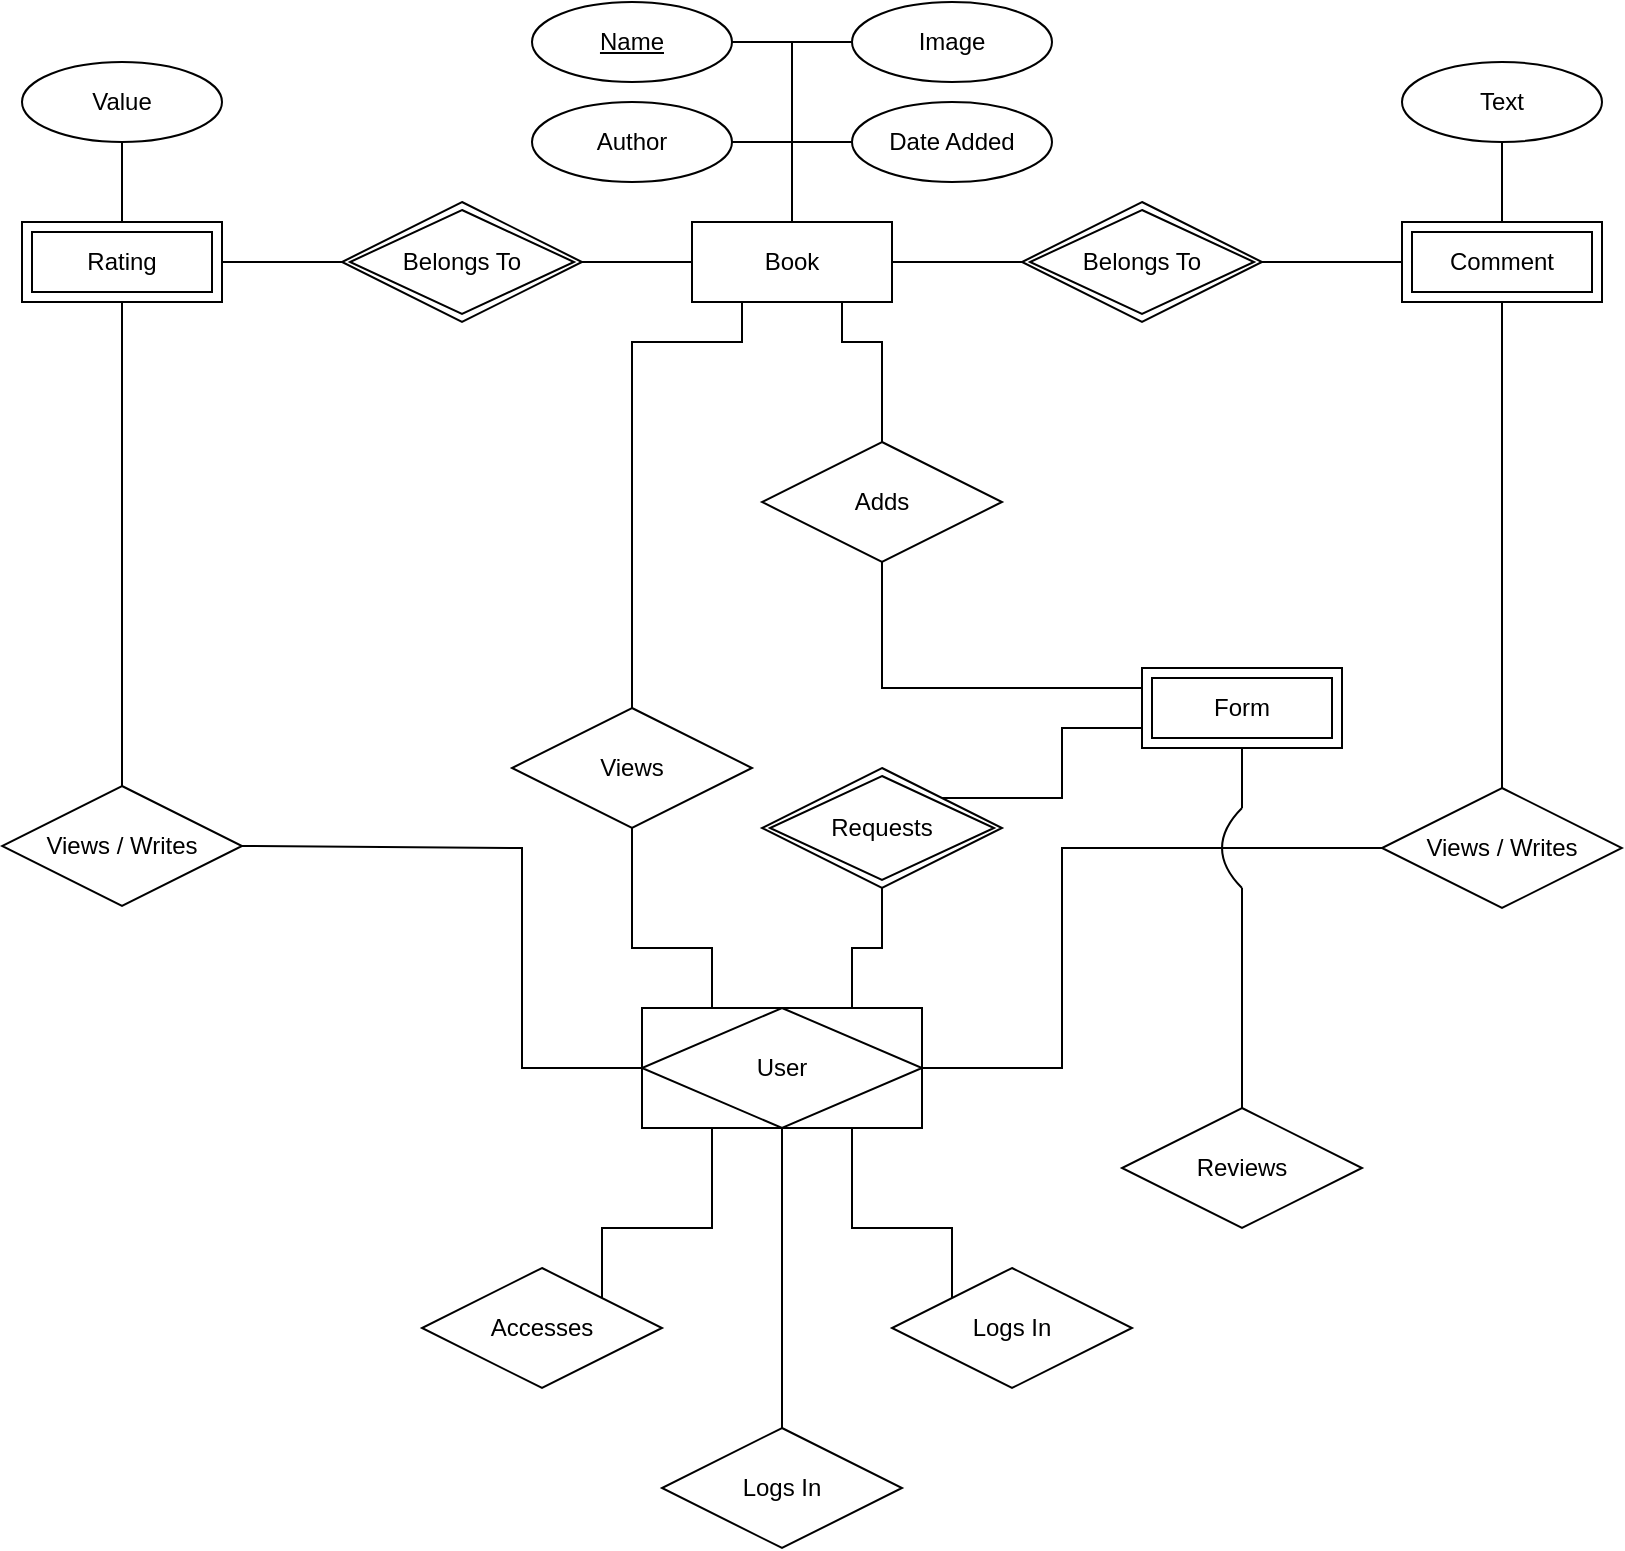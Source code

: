 <mxfile version="28.1.2">
  <diagram id="R2lEEEUBdFMjLlhIrx00" name="Page-1">
    <mxGraphModel dx="629" dy="313" grid="1" gridSize="10" guides="1" tooltips="1" connect="1" arrows="1" fold="1" page="1" pageScale="1" pageWidth="1654" pageHeight="2336" math="0" shadow="0" extFonts="Permanent Marker^https://fonts.googleapis.com/css?family=Permanent+Marker">
      <root>
        <mxCell id="0" />
        <mxCell id="1" parent="0" />
        <mxCell id="_qxPgumP9IlU6FrScyzH-1" value="&lt;div&gt;Book&lt;/div&gt;" style="whiteSpace=wrap;html=1;align=center;" vertex="1" parent="1">
          <mxGeometry x="375" y="350" width="100" height="40" as="geometry" />
        </mxCell>
        <mxCell id="_qxPgumP9IlU6FrScyzH-5" style="edgeStyle=orthogonalEdgeStyle;rounded=0;orthogonalLoop=1;jettySize=auto;html=1;exitX=1;exitY=0.5;exitDx=0;exitDy=0;entryX=0.5;entryY=0;entryDx=0;entryDy=0;endArrow=none;endFill=0;" edge="1" parent="1" source="_qxPgumP9IlU6FrScyzH-2" target="_qxPgumP9IlU6FrScyzH-1">
          <mxGeometry relative="1" as="geometry">
            <mxPoint x="395" y="289.96" as="sourcePoint" />
            <mxPoint x="425" y="379.96" as="targetPoint" />
            <Array as="points">
              <mxPoint x="425" y="260" />
            </Array>
          </mxGeometry>
        </mxCell>
        <mxCell id="_qxPgumP9IlU6FrScyzH-2" value="Name" style="ellipse;whiteSpace=wrap;html=1;align=center;fontStyle=4;" vertex="1" parent="1">
          <mxGeometry x="295" y="240" width="100" height="40" as="geometry" />
        </mxCell>
        <mxCell id="_qxPgumP9IlU6FrScyzH-6" value="&lt;div&gt;Author&lt;/div&gt;" style="ellipse;whiteSpace=wrap;html=1;align=center;" vertex="1" parent="1">
          <mxGeometry x="295" y="290" width="100" height="40" as="geometry" />
        </mxCell>
        <mxCell id="_qxPgumP9IlU6FrScyzH-7" value="Date Added" style="ellipse;whiteSpace=wrap;html=1;align=center;" vertex="1" parent="1">
          <mxGeometry x="455" y="290" width="100" height="40" as="geometry" />
        </mxCell>
        <mxCell id="_qxPgumP9IlU6FrScyzH-10" value="" style="edgeStyle=orthogonalEdgeStyle;rounded=0;orthogonalLoop=1;jettySize=auto;html=1;exitX=1;exitY=0.5;exitDx=0;exitDy=0;entryX=0.5;entryY=0;entryDx=0;entryDy=0;endArrow=none;endFill=0;" edge="1" parent="1" source="_qxPgumP9IlU6FrScyzH-6" target="_qxPgumP9IlU6FrScyzH-1">
          <mxGeometry relative="1" as="geometry">
            <mxPoint x="535" y="310" as="sourcePoint" />
            <mxPoint x="455" y="380" as="targetPoint" />
            <Array as="points">
              <mxPoint x="425" y="310" />
            </Array>
          </mxGeometry>
        </mxCell>
        <mxCell id="_qxPgumP9IlU6FrScyzH-11" value="" style="edgeStyle=orthogonalEdgeStyle;rounded=0;orthogonalLoop=1;jettySize=auto;html=1;endArrow=none;endFill=0;entryX=0.5;entryY=0;entryDx=0;entryDy=0;exitX=0;exitY=0.5;exitDx=0;exitDy=0;" edge="1" parent="1" source="_qxPgumP9IlU6FrScyzH-7" target="_qxPgumP9IlU6FrScyzH-1">
          <mxGeometry relative="1" as="geometry">
            <mxPoint x="485" y="260" as="sourcePoint" />
            <mxPoint x="465" y="280" as="targetPoint" />
            <Array as="points">
              <mxPoint x="455" y="310" />
              <mxPoint x="425" y="310" />
            </Array>
          </mxGeometry>
        </mxCell>
        <mxCell id="_qxPgumP9IlU6FrScyzH-14" style="edgeStyle=orthogonalEdgeStyle;rounded=0;orthogonalLoop=1;jettySize=auto;html=1;exitX=0;exitY=0.5;exitDx=0;exitDy=0;entryX=0.5;entryY=0;entryDx=0;entryDy=0;endArrow=none;endFill=0;" edge="1" parent="1" source="_qxPgumP9IlU6FrScyzH-12" target="_qxPgumP9IlU6FrScyzH-1">
          <mxGeometry relative="1" as="geometry" />
        </mxCell>
        <mxCell id="_qxPgumP9IlU6FrScyzH-12" value="Image" style="ellipse;whiteSpace=wrap;html=1;align=center;" vertex="1" parent="1">
          <mxGeometry x="455" y="240" width="100" height="40" as="geometry" />
        </mxCell>
        <mxCell id="_qxPgumP9IlU6FrScyzH-16" value="Rating" style="shape=ext;margin=3;double=1;whiteSpace=wrap;html=1;align=center;" vertex="1" parent="1">
          <mxGeometry x="40" y="350" width="100" height="40" as="geometry" />
        </mxCell>
        <mxCell id="_qxPgumP9IlU6FrScyzH-17" value="&lt;div&gt;Comment&lt;/div&gt;" style="shape=ext;margin=3;double=1;whiteSpace=wrap;html=1;align=center;" vertex="1" parent="1">
          <mxGeometry x="730" y="350" width="100" height="40" as="geometry" />
        </mxCell>
        <mxCell id="_qxPgumP9IlU6FrScyzH-19" value="&lt;div&gt;Belongs To&lt;/div&gt;" style="shape=rhombus;double=1;perimeter=rhombusPerimeter;whiteSpace=wrap;html=1;align=center;" vertex="1" parent="1">
          <mxGeometry x="200" y="340" width="120" height="60" as="geometry" />
        </mxCell>
        <mxCell id="_qxPgumP9IlU6FrScyzH-20" value="Belongs To" style="shape=rhombus;double=1;perimeter=rhombusPerimeter;whiteSpace=wrap;html=1;align=center;" vertex="1" parent="1">
          <mxGeometry x="540" y="340" width="120" height="60" as="geometry" />
        </mxCell>
        <mxCell id="_qxPgumP9IlU6FrScyzH-21" value="" style="endArrow=none;html=1;rounded=0;exitX=1;exitY=0.5;exitDx=0;exitDy=0;entryX=0;entryY=0.5;entryDx=0;entryDy=0;" edge="1" parent="1" source="_qxPgumP9IlU6FrScyzH-16" target="_qxPgumP9IlU6FrScyzH-19">
          <mxGeometry relative="1" as="geometry">
            <mxPoint x="330" y="430" as="sourcePoint" />
            <mxPoint x="490" y="430" as="targetPoint" />
          </mxGeometry>
        </mxCell>
        <mxCell id="_qxPgumP9IlU6FrScyzH-22" value="" style="endArrow=none;html=1;rounded=0;exitX=1;exitY=0.5;exitDx=0;exitDy=0;entryX=0;entryY=0.5;entryDx=0;entryDy=0;" edge="1" parent="1" source="_qxPgumP9IlU6FrScyzH-19" target="_qxPgumP9IlU6FrScyzH-1">
          <mxGeometry relative="1" as="geometry">
            <mxPoint x="330" y="480" as="sourcePoint" />
            <mxPoint x="390" y="480" as="targetPoint" />
          </mxGeometry>
        </mxCell>
        <mxCell id="_qxPgumP9IlU6FrScyzH-23" value="" style="endArrow=none;html=1;rounded=0;exitX=1;exitY=0.5;exitDx=0;exitDy=0;entryX=0;entryY=0.5;entryDx=0;entryDy=0;" edge="1" parent="1" source="_qxPgumP9IlU6FrScyzH-1" target="_qxPgumP9IlU6FrScyzH-20">
          <mxGeometry relative="1" as="geometry">
            <mxPoint x="410" y="440" as="sourcePoint" />
            <mxPoint x="465" y="440" as="targetPoint" />
          </mxGeometry>
        </mxCell>
        <mxCell id="_qxPgumP9IlU6FrScyzH-24" value="" style="endArrow=none;html=1;rounded=0;exitX=1;exitY=0.5;exitDx=0;exitDy=0;entryX=0;entryY=0.5;entryDx=0;entryDy=0;" edge="1" parent="1" source="_qxPgumP9IlU6FrScyzH-20" target="_qxPgumP9IlU6FrScyzH-17">
          <mxGeometry relative="1" as="geometry">
            <mxPoint x="660" y="490" as="sourcePoint" />
            <mxPoint x="715" y="490" as="targetPoint" />
          </mxGeometry>
        </mxCell>
        <mxCell id="_qxPgumP9IlU6FrScyzH-26" value="Value" style="ellipse;whiteSpace=wrap;html=1;align=center;" vertex="1" parent="1">
          <mxGeometry x="40" y="270" width="100" height="40" as="geometry" />
        </mxCell>
        <mxCell id="_qxPgumP9IlU6FrScyzH-27" value="&lt;div&gt;Text&lt;/div&gt;" style="ellipse;whiteSpace=wrap;html=1;align=center;" vertex="1" parent="1">
          <mxGeometry x="730" y="270" width="100" height="40" as="geometry" />
        </mxCell>
        <mxCell id="_qxPgumP9IlU6FrScyzH-29" value="" style="endArrow=none;html=1;rounded=0;exitX=0.5;exitY=0;exitDx=0;exitDy=0;entryX=0.5;entryY=1;entryDx=0;entryDy=0;" edge="1" parent="1" source="_qxPgumP9IlU6FrScyzH-16" target="_qxPgumP9IlU6FrScyzH-26">
          <mxGeometry relative="1" as="geometry">
            <mxPoint x="160" y="360" as="sourcePoint" />
            <mxPoint x="220" y="360" as="targetPoint" />
          </mxGeometry>
        </mxCell>
        <mxCell id="_qxPgumP9IlU6FrScyzH-30" value="" style="endArrow=none;html=1;rounded=0;exitX=0.5;exitY=0;exitDx=0;exitDy=0;entryX=0.5;entryY=1;entryDx=0;entryDy=0;" edge="1" parent="1" source="_qxPgumP9IlU6FrScyzH-17" target="_qxPgumP9IlU6FrScyzH-27">
          <mxGeometry relative="1" as="geometry">
            <mxPoint x="781" y="355" as="sourcePoint" />
            <mxPoint x="781" y="315" as="targetPoint" />
          </mxGeometry>
        </mxCell>
        <mxCell id="_qxPgumP9IlU6FrScyzH-50" value="&lt;div&gt;Views&lt;/div&gt;" style="shape=rhombus;perimeter=rhombusPerimeter;whiteSpace=wrap;html=1;align=center;" vertex="1" parent="1">
          <mxGeometry x="285" y="593" width="120" height="60" as="geometry" />
        </mxCell>
        <mxCell id="_qxPgumP9IlU6FrScyzH-51" value="" style="endArrow=none;html=1;rounded=0;entryX=0.5;entryY=1;entryDx=0;entryDy=0;exitX=0.25;exitY=0;exitDx=0;exitDy=0;" edge="1" parent="1" source="_qxPgumP9IlU6FrScyzH-81" target="_qxPgumP9IlU6FrScyzH-50">
          <mxGeometry relative="1" as="geometry">
            <mxPoint x="400" y="703" as="sourcePoint" />
            <mxPoint x="470" y="743" as="targetPoint" />
            <Array as="points">
              <mxPoint x="385" y="713" />
              <mxPoint x="345" y="713" />
            </Array>
          </mxGeometry>
        </mxCell>
        <mxCell id="_qxPgumP9IlU6FrScyzH-52" value="" style="endArrow=none;html=1;rounded=0;exitX=0.25;exitY=1;exitDx=0;exitDy=0;entryX=0.5;entryY=0;entryDx=0;entryDy=0;" edge="1" parent="1" source="_qxPgumP9IlU6FrScyzH-1" target="_qxPgumP9IlU6FrScyzH-50">
          <mxGeometry relative="1" as="geometry">
            <mxPoint x="200" y="490" as="sourcePoint" />
            <mxPoint x="360" y="490" as="targetPoint" />
            <Array as="points">
              <mxPoint x="400" y="410" />
              <mxPoint x="345" y="410" />
            </Array>
          </mxGeometry>
        </mxCell>
        <mxCell id="_qxPgumP9IlU6FrScyzH-53" value="Views / Writes" style="shape=rhombus;perimeter=rhombusPerimeter;whiteSpace=wrap;html=1;align=center;" vertex="1" parent="1">
          <mxGeometry x="720" y="633" width="120" height="60" as="geometry" />
        </mxCell>
        <mxCell id="_qxPgumP9IlU6FrScyzH-54" value="Views / Writes" style="shape=rhombus;perimeter=rhombusPerimeter;whiteSpace=wrap;html=1;align=center;" vertex="1" parent="1">
          <mxGeometry x="30" y="632" width="120" height="60" as="geometry" />
        </mxCell>
        <mxCell id="_qxPgumP9IlU6FrScyzH-55" value="" style="endArrow=none;html=1;rounded=0;exitX=1;exitY=0.5;exitDx=0;exitDy=0;entryX=0;entryY=0.5;entryDx=0;entryDy=0;" edge="1" parent="1" source="_qxPgumP9IlU6FrScyzH-54" target="_qxPgumP9IlU6FrScyzH-81">
          <mxGeometry relative="1" as="geometry">
            <mxPoint x="160" y="663" as="sourcePoint" />
            <mxPoint x="375" y="723" as="targetPoint" />
            <Array as="points">
              <mxPoint x="290" y="663" />
              <mxPoint x="290" y="773" />
            </Array>
          </mxGeometry>
        </mxCell>
        <mxCell id="_qxPgumP9IlU6FrScyzH-57" value="" style="endArrow=none;html=1;rounded=0;exitX=0;exitY=0.5;exitDx=0;exitDy=0;entryX=1;entryY=0.5;entryDx=0;entryDy=0;" edge="1" parent="1" source="_qxPgumP9IlU6FrScyzH-53" target="_qxPgumP9IlU6FrScyzH-81">
          <mxGeometry relative="1" as="geometry">
            <mxPoint x="510" y="673" as="sourcePoint" />
            <mxPoint x="475" y="723" as="targetPoint" />
            <Array as="points">
              <mxPoint x="560" y="663" />
              <mxPoint x="560" y="773" />
            </Array>
          </mxGeometry>
        </mxCell>
        <mxCell id="_qxPgumP9IlU6FrScyzH-58" value="" style="endArrow=none;html=1;rounded=0;exitX=0.5;exitY=1;exitDx=0;exitDy=0;exitPerimeter=0;entryX=0.5;entryY=0;entryDx=0;entryDy=0;" edge="1" parent="1" source="_qxPgumP9IlU6FrScyzH-17" target="_qxPgumP9IlU6FrScyzH-53">
          <mxGeometry relative="1" as="geometry">
            <mxPoint x="640" y="590" as="sourcePoint" />
            <mxPoint x="800" y="420" as="targetPoint" />
          </mxGeometry>
        </mxCell>
        <mxCell id="_qxPgumP9IlU6FrScyzH-59" value="" style="endArrow=none;html=1;rounded=0;exitX=0.5;exitY=1;exitDx=0;exitDy=0;exitPerimeter=0;entryX=0.5;entryY=0;entryDx=0;entryDy=0;" edge="1" parent="1" source="_qxPgumP9IlU6FrScyzH-16" target="_qxPgumP9IlU6FrScyzH-54">
          <mxGeometry relative="1" as="geometry">
            <mxPoint x="190" y="450" as="sourcePoint" />
            <mxPoint x="350" y="450" as="targetPoint" />
          </mxGeometry>
        </mxCell>
        <mxCell id="_qxPgumP9IlU6FrScyzH-60" value="Form" style="shape=ext;margin=3;double=1;whiteSpace=wrap;html=1;align=center;" vertex="1" parent="1">
          <mxGeometry x="600" y="573" width="100" height="40" as="geometry" />
        </mxCell>
        <mxCell id="_qxPgumP9IlU6FrScyzH-62" value="&lt;div&gt;Requests&lt;/div&gt;" style="shape=rhombus;double=1;perimeter=rhombusPerimeter;whiteSpace=wrap;html=1;align=center;" vertex="1" parent="1">
          <mxGeometry x="410" y="623" width="120" height="60" as="geometry" />
        </mxCell>
        <mxCell id="_qxPgumP9IlU6FrScyzH-63" value="" style="endArrow=none;html=1;rounded=0;exitX=0.5;exitY=1;exitDx=0;exitDy=0;exitPerimeter=0;entryX=0.75;entryY=0;entryDx=0;entryDy=0;" edge="1" parent="1" source="_qxPgumP9IlU6FrScyzH-62" target="_qxPgumP9IlU6FrScyzH-81">
          <mxGeometry relative="1" as="geometry">
            <mxPoint x="530" y="763" as="sourcePoint" />
            <mxPoint x="450" y="703" as="targetPoint" />
            <Array as="points">
              <mxPoint x="470" y="713" />
              <mxPoint x="455" y="713" />
            </Array>
          </mxGeometry>
        </mxCell>
        <mxCell id="_qxPgumP9IlU6FrScyzH-64" value="&lt;div&gt;Adds&lt;/div&gt;" style="shape=rhombus;perimeter=rhombusPerimeter;whiteSpace=wrap;html=1;align=center;" vertex="1" parent="1">
          <mxGeometry x="410" y="460" width="120" height="60" as="geometry" />
        </mxCell>
        <mxCell id="_qxPgumP9IlU6FrScyzH-66" value="" style="endArrow=none;html=1;rounded=0;exitX=0.5;exitY=1;exitDx=0;exitDy=0;entryX=0;entryY=0.25;entryDx=0;entryDy=0;" edge="1" parent="1" source="_qxPgumP9IlU6FrScyzH-64" target="_qxPgumP9IlU6FrScyzH-60">
          <mxGeometry relative="1" as="geometry">
            <mxPoint x="530" y="583" as="sourcePoint" />
            <mxPoint x="800" y="743" as="targetPoint" />
            <Array as="points">
              <mxPoint x="470" y="583" />
            </Array>
          </mxGeometry>
        </mxCell>
        <mxCell id="_qxPgumP9IlU6FrScyzH-67" value="" style="endArrow=none;html=1;rounded=0;exitX=1;exitY=0;exitDx=0;exitDy=0;entryX=0;entryY=0.75;entryDx=0;entryDy=0;" edge="1" parent="1" source="_qxPgumP9IlU6FrScyzH-62" target="_qxPgumP9IlU6FrScyzH-60">
          <mxGeometry relative="1" as="geometry">
            <mxPoint x="650" y="743" as="sourcePoint" />
            <mxPoint x="810" y="743" as="targetPoint" />
            <Array as="points">
              <mxPoint x="560" y="638" />
              <mxPoint x="560" y="603" />
            </Array>
          </mxGeometry>
        </mxCell>
        <mxCell id="_qxPgumP9IlU6FrScyzH-81" value="User" style="shape=associativeEntity;whiteSpace=wrap;html=1;align=center;" vertex="1" parent="1">
          <mxGeometry x="350" y="743" width="140" height="60" as="geometry" />
        </mxCell>
        <mxCell id="_qxPgumP9IlU6FrScyzH-86" value="" style="endArrow=none;html=1;rounded=0;entryX=0.25;entryY=1;entryDx=0;entryDy=0;exitX=1;exitY=0;exitDx=0;exitDy=0;" edge="1" parent="1" source="_qxPgumP9IlU6FrScyzH-90" target="_qxPgumP9IlU6FrScyzH-81">
          <mxGeometry relative="1" as="geometry">
            <mxPoint x="385" y="843" as="sourcePoint" />
            <mxPoint x="380" y="843" as="targetPoint" />
            <Array as="points">
              <mxPoint x="330" y="853" />
              <mxPoint x="385" y="853" />
            </Array>
          </mxGeometry>
        </mxCell>
        <mxCell id="_qxPgumP9IlU6FrScyzH-87" value="" style="endArrow=none;html=1;rounded=0;entryX=0.75;entryY=1;entryDx=0;entryDy=0;exitX=0;exitY=0;exitDx=0;exitDy=0;" edge="1" parent="1" source="_qxPgumP9IlU6FrScyzH-91" target="_qxPgumP9IlU6FrScyzH-81">
          <mxGeometry relative="1" as="geometry">
            <mxPoint x="455" y="843" as="sourcePoint" />
            <mxPoint x="400" y="843" as="targetPoint" />
            <Array as="points">
              <mxPoint x="505" y="853" />
              <mxPoint x="455" y="853" />
            </Array>
          </mxGeometry>
        </mxCell>
        <mxCell id="_qxPgumP9IlU6FrScyzH-88" value="" style="endArrow=none;html=1;rounded=0;entryX=0.5;entryY=1;entryDx=0;entryDy=0;exitX=0.5;exitY=0;exitDx=0;exitDy=0;" edge="1" parent="1" source="_qxPgumP9IlU6FrScyzH-89" target="_qxPgumP9IlU6FrScyzH-81">
          <mxGeometry relative="1" as="geometry">
            <mxPoint x="420" y="843" as="sourcePoint" />
            <mxPoint x="400" y="843" as="targetPoint" />
          </mxGeometry>
        </mxCell>
        <mxCell id="_qxPgumP9IlU6FrScyzH-89" value="Logs In" style="shape=rhombus;perimeter=rhombusPerimeter;whiteSpace=wrap;html=1;align=center;" vertex="1" parent="1">
          <mxGeometry x="360" y="953" width="120" height="60" as="geometry" />
        </mxCell>
        <mxCell id="_qxPgumP9IlU6FrScyzH-90" value="Accesses" style="shape=rhombus;perimeter=rhombusPerimeter;whiteSpace=wrap;html=1;align=center;" vertex="1" parent="1">
          <mxGeometry x="240" y="873" width="120" height="60" as="geometry" />
        </mxCell>
        <mxCell id="_qxPgumP9IlU6FrScyzH-91" value="Logs In" style="shape=rhombus;perimeter=rhombusPerimeter;whiteSpace=wrap;html=1;align=center;" vertex="1" parent="1">
          <mxGeometry x="475" y="873" width="120" height="60" as="geometry" />
        </mxCell>
        <mxCell id="_qxPgumP9IlU6FrScyzH-92" value="&lt;div&gt;Reviews&lt;/div&gt;" style="shape=rhombus;perimeter=rhombusPerimeter;whiteSpace=wrap;html=1;align=center;" vertex="1" parent="1">
          <mxGeometry x="590" y="793" width="120" height="60" as="geometry" />
        </mxCell>
        <mxCell id="_qxPgumP9IlU6FrScyzH-95" value="" style="endArrow=none;html=1;rounded=0;exitX=0.5;exitY=0;exitDx=0;exitDy=0;" edge="1" parent="1" source="_qxPgumP9IlU6FrScyzH-92">
          <mxGeometry relative="1" as="geometry">
            <mxPoint x="680" y="763" as="sourcePoint" />
            <mxPoint x="650" y="683" as="targetPoint" />
          </mxGeometry>
        </mxCell>
        <mxCell id="_qxPgumP9IlU6FrScyzH-96" value="" style="endArrow=none;html=1;rounded=0;curved=1;" edge="1" parent="1">
          <mxGeometry relative="1" as="geometry">
            <mxPoint x="650" y="683" as="sourcePoint" />
            <mxPoint x="650" y="643" as="targetPoint" />
            <Array as="points">
              <mxPoint x="630" y="663" />
            </Array>
          </mxGeometry>
        </mxCell>
        <mxCell id="_qxPgumP9IlU6FrScyzH-97" value="" style="endArrow=none;html=1;rounded=0;exitX=0.5;exitY=1;exitDx=0;exitDy=0;" edge="1" parent="1" source="_qxPgumP9IlU6FrScyzH-60">
          <mxGeometry relative="1" as="geometry">
            <mxPoint x="660" y="823" as="sourcePoint" />
            <mxPoint x="650" y="643" as="targetPoint" />
          </mxGeometry>
        </mxCell>
        <mxCell id="_qxPgumP9IlU6FrScyzH-98" value="" style="endArrow=none;html=1;rounded=0;exitX=0.5;exitY=0;exitDx=0;exitDy=0;entryX=0.75;entryY=1;entryDx=0;entryDy=0;" edge="1" parent="1" source="_qxPgumP9IlU6FrScyzH-64" target="_qxPgumP9IlU6FrScyzH-1">
          <mxGeometry relative="1" as="geometry">
            <mxPoint x="470" y="430" as="sourcePoint" />
            <mxPoint x="630" y="430" as="targetPoint" />
            <Array as="points">
              <mxPoint x="470" y="410" />
              <mxPoint x="450" y="410" />
            </Array>
          </mxGeometry>
        </mxCell>
      </root>
    </mxGraphModel>
  </diagram>
</mxfile>
